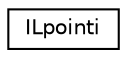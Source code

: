 digraph "Graphical Class Hierarchy"
{
  edge [fontname="Helvetica",fontsize="10",labelfontname="Helvetica",labelfontsize="10"];
  node [fontname="Helvetica",fontsize="10",shape=record];
  rankdir="LR";
  Node1 [label="ILpointi",height=0.2,width=0.4,color="black", fillcolor="white", style="filled",URL="$struct_i_lpointi.html"];
}

